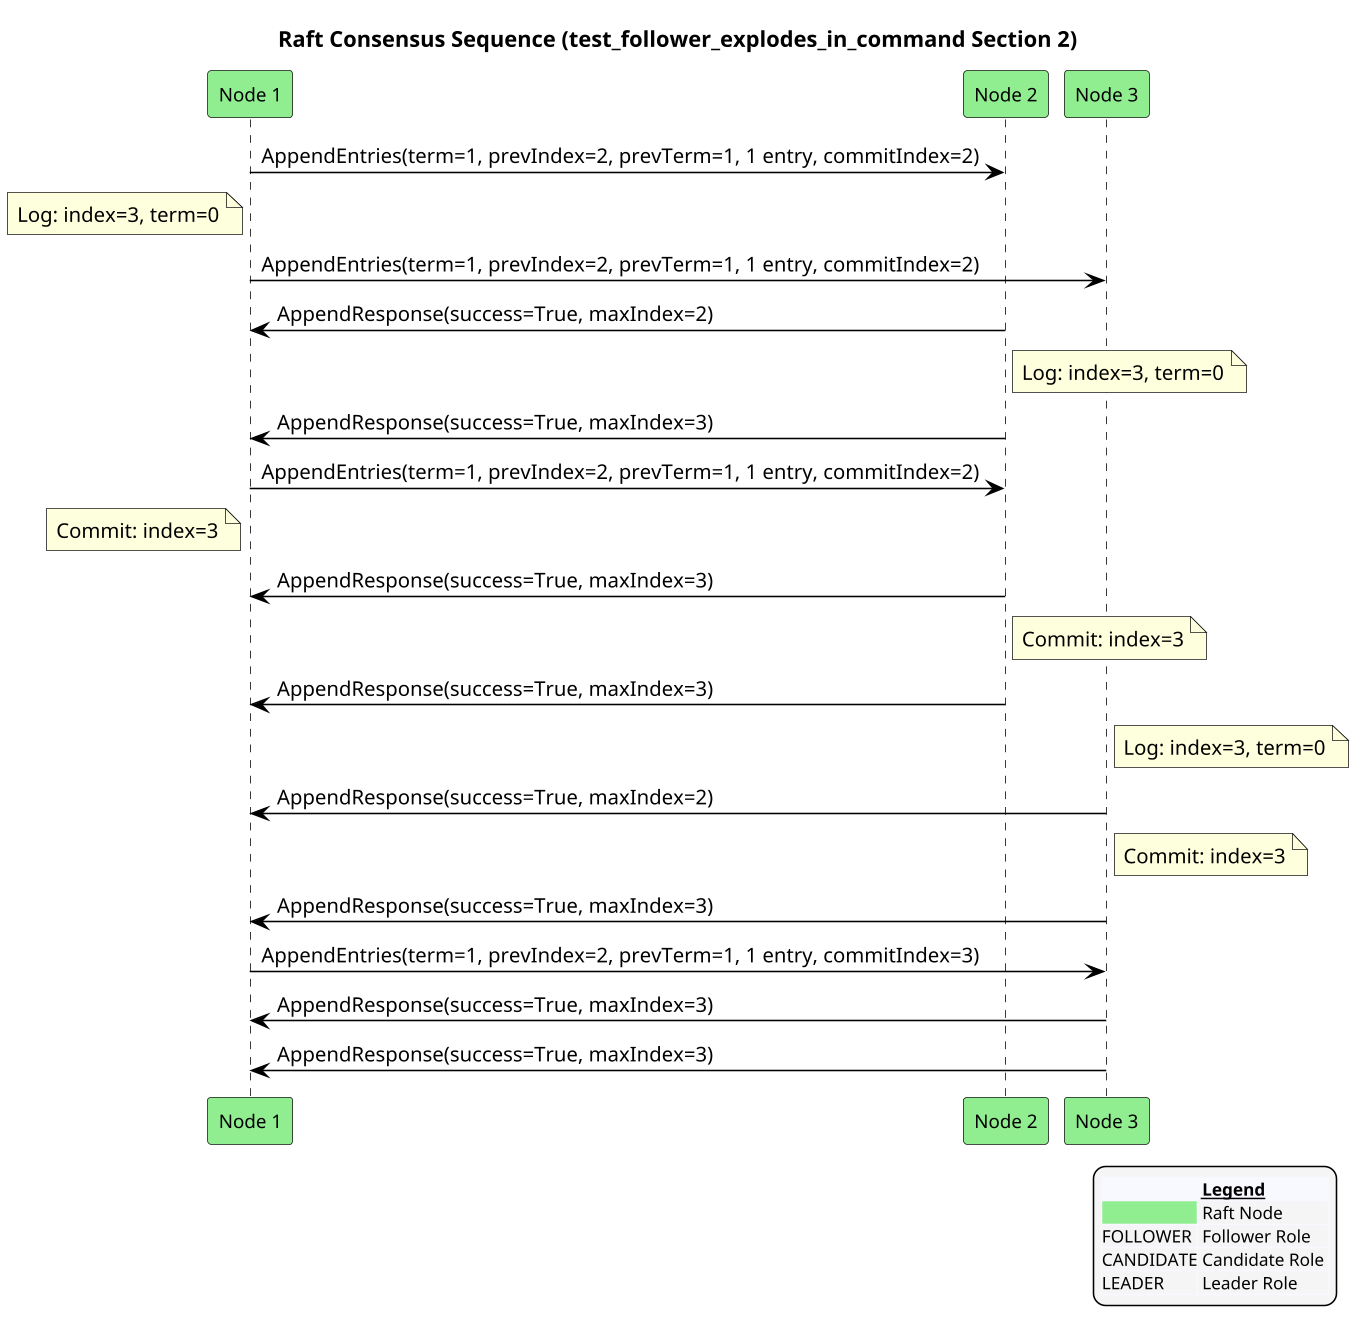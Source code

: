 @startuml
!pragma ratio 0.7
skinparam dpi 150
skinparam monochrome false
skinparam sequence {
  ArrowColor Black
  ActorBorderColor Black
  LifeLineBorderColor Black
  ParticipantFontSize 12
  Padding 10
}
skinparam legend {
  BackgroundColor #F5F5F5
  FontSize 11
}
title Raft Consensus Sequence (test_follower_explodes_in_command Section 2)

participant "Node 1" as n1 order 10 #Lightgreen
participant "Node 2" as n2 order 20 #Lightgreen
participant "Node 3" as n3 order 30 #Lightgreen
n1 -> n2: AppendEntries(term=1, prevIndex=2, prevTerm=1, 1 entry, commitIndex=2)
note left of n1: Log: index=3, term=0
n1 -> n3: AppendEntries(term=1, prevIndex=2, prevTerm=1, 1 entry, commitIndex=2)
n2 -> n1: AppendResponse(success=True, maxIndex=2)
note right of n2: Log: index=3, term=0
n2 -> n1: AppendResponse(success=True, maxIndex=3)
n1 -> n2: AppendEntries(term=1, prevIndex=2, prevTerm=1, 1 entry, commitIndex=2)
note left of n1: Commit: index=3
n2 -> n1: AppendResponse(success=True, maxIndex=3)
note right of n2: Commit: index=3
n2 -> n1: AppendResponse(success=True, maxIndex=3)
note right of n3: Log: index=3, term=0
n3 -> n1: AppendResponse(success=True, maxIndex=2)
note right of n3: Commit: index=3
n3 -> n1: AppendResponse(success=True, maxIndex=3)
n1 -> n3: AppendEntries(term=1, prevIndex=2, prevTerm=1, 1 entry, commitIndex=3)
n3 -> n1: AppendResponse(success=True, maxIndex=3)
n3 -> n1: AppendResponse(success=True, maxIndex=3)

legend right
  <#GhostWhite,#GhostWhite>|      |= __Legend__ |
  |<#Lightgreen>| Raft Node |
  |FOLLOWER| Follower Role |
  |CANDIDATE| Candidate Role |
  |LEADER| Leader Role |
endlegend
@enduml

